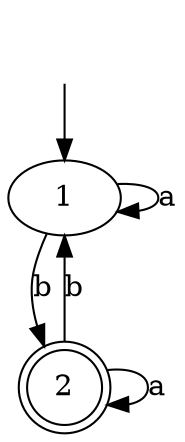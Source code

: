 digraph {
	1
	2 [shape=doublecircle]
	_start [label="" shape=none]
	_start -> 1
	1 -> 1 [label=a]
	1 -> 2 [label=b]
	2 -> 2 [label=a]
	2 -> 1 [label=b]
}
